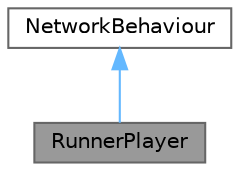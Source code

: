 digraph "RunnerPlayer"
{
 // LATEX_PDF_SIZE
  bgcolor="transparent";
  edge [fontname=Helvetica,fontsize=10,labelfontname=Helvetica,labelfontsize=10];
  node [fontname=Helvetica,fontsize=10,shape=box,height=0.2,width=0.4];
  Node1 [label="RunnerPlayer",height=0.2,width=0.4,color="gray40", fillcolor="grey60", style="filled", fontcolor="black",tooltip="A class which accepts player input and makes the runner move, jump and slide accordingly"];
  Node2 -> Node1 [dir="back",color="steelblue1",style="solid"];
  Node2 [label="NetworkBehaviour",height=0.2,width=0.4,color="gray40", fillcolor="white", style="filled",tooltip=" "];
}
